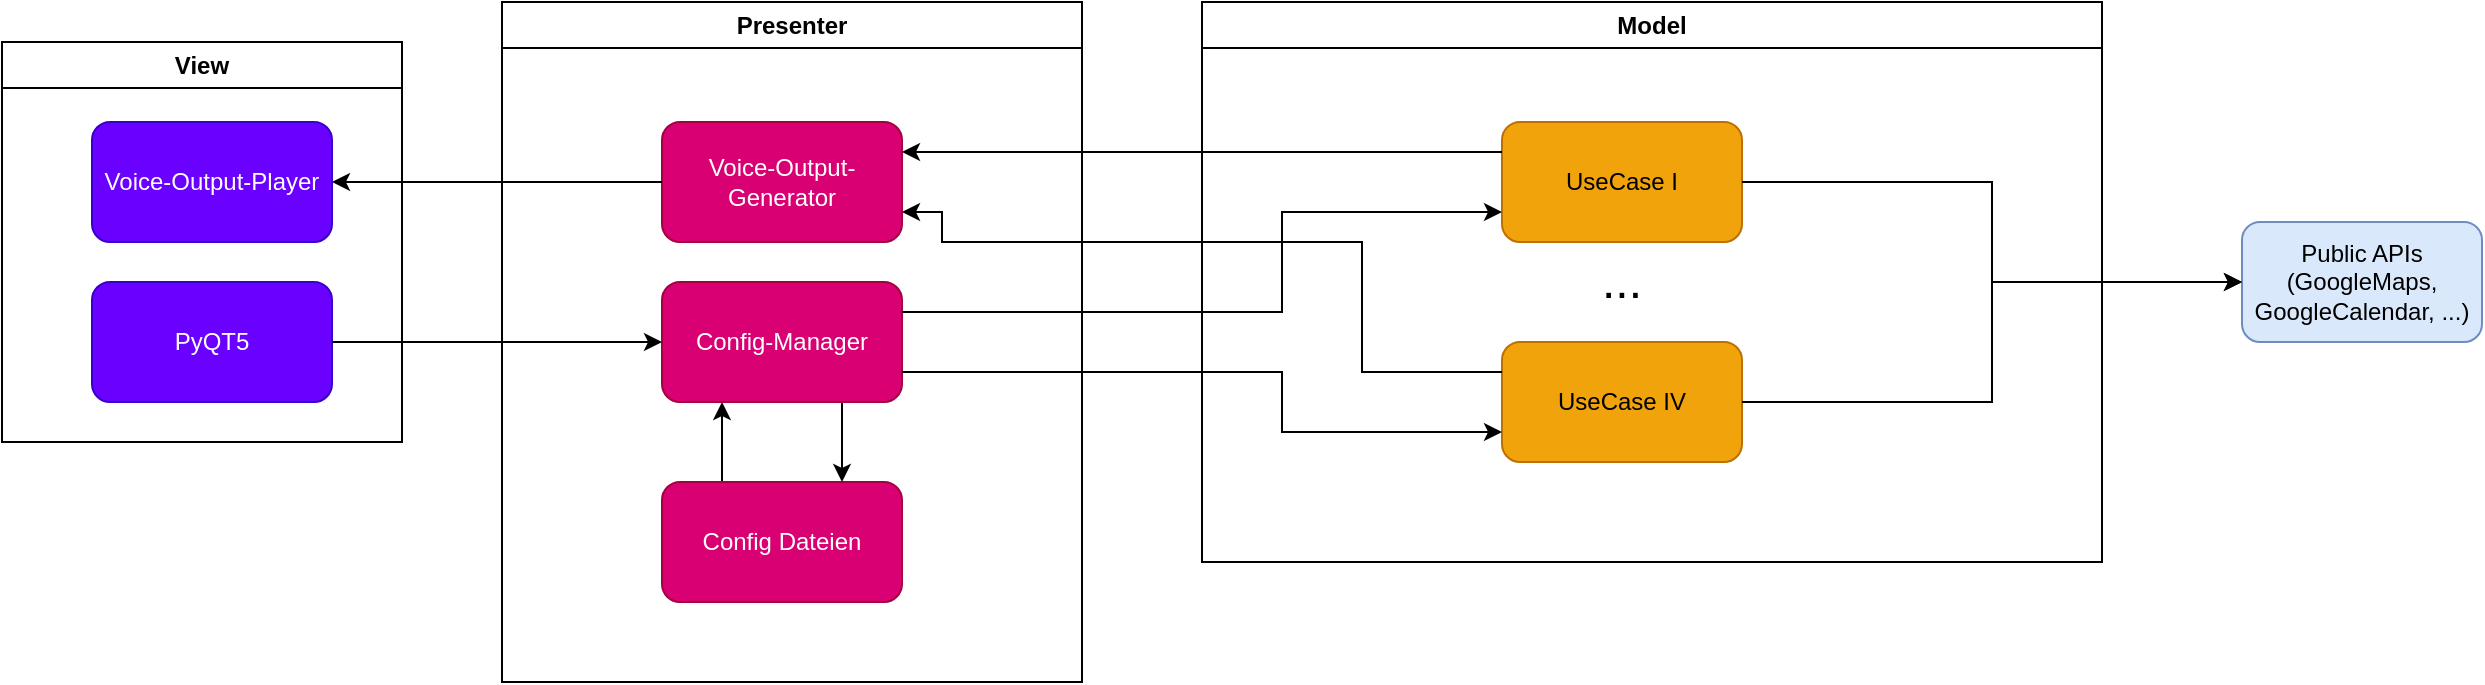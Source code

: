 <mxfile version="24.7.17">
  <diagram name="Page-1" id="mZzKJ1FoavuPKzW_0s7d">
    <mxGraphModel dx="733" dy="364" grid="1" gridSize="10" guides="1" tooltips="1" connect="1" arrows="1" fold="1" page="1" pageScale="1" pageWidth="850" pageHeight="1100" math="0" shadow="0">
      <root>
        <mxCell id="0" />
        <mxCell id="1" parent="0" />
        <mxCell id="AIDaJW9LgL59vlDi-E3T-1" value="View" style="swimlane;whiteSpace=wrap;html=1;" parent="1" vertex="1">
          <mxGeometry x="100" y="40" width="200" height="200" as="geometry" />
        </mxCell>
        <mxCell id="AIDaJW9LgL59vlDi-E3T-3" value="PyQT5" style="rounded=1;whiteSpace=wrap;html=1;fillColor=#6a00ff;fontColor=#ffffff;strokeColor=#3700CC;" parent="AIDaJW9LgL59vlDi-E3T-1" vertex="1">
          <mxGeometry x="45" y="120" width="120" height="60" as="geometry" />
        </mxCell>
        <mxCell id="AIDaJW9LgL59vlDi-E3T-4" value="Voice-Output-Player" style="rounded=1;whiteSpace=wrap;html=1;fillColor=#6a00ff;strokeColor=#3700CC;fontColor=#ffffff;" parent="AIDaJW9LgL59vlDi-E3T-1" vertex="1">
          <mxGeometry x="45" y="40" width="120" height="60" as="geometry" />
        </mxCell>
        <mxCell id="AIDaJW9LgL59vlDi-E3T-2" value="Model" style="swimlane;whiteSpace=wrap;html=1;startSize=23;" parent="1" vertex="1">
          <mxGeometry x="700" y="20" width="450" height="280" as="geometry" />
        </mxCell>
        <mxCell id="AIDaJW9LgL59vlDi-E3T-6" value="UseCase I" style="rounded=1;whiteSpace=wrap;html=1;fillColor=#f0a30a;strokeColor=#BD7000;fontColor=#000000;" parent="AIDaJW9LgL59vlDi-E3T-2" vertex="1">
          <mxGeometry x="150" y="60" width="120" height="60" as="geometry" />
        </mxCell>
        <mxCell id="AIDaJW9LgL59vlDi-E3T-8" value="&lt;font style=&quot;font-size: 24px;&quot;&gt;...&lt;/font&gt;" style="text;html=1;align=center;verticalAlign=middle;whiteSpace=wrap;rounded=0;" parent="AIDaJW9LgL59vlDi-E3T-2" vertex="1">
          <mxGeometry x="180" y="125" width="60" height="30" as="geometry" />
        </mxCell>
        <mxCell id="AIDaJW9LgL59vlDi-E3T-9" value="UseCase IV" style="rounded=1;whiteSpace=wrap;html=1;fillColor=#f0a30a;strokeColor=#BD7000;fontColor=#000000;" parent="AIDaJW9LgL59vlDi-E3T-2" vertex="1">
          <mxGeometry x="150" y="170" width="120" height="60" as="geometry" />
        </mxCell>
        <mxCell id="AIDaJW9LgL59vlDi-E3T-5" value="Public APIs&lt;br&gt;(GoogleMaps, GoogleCalendar, ...)" style="rounded=1;whiteSpace=wrap;html=1;fillColor=#dae8fc;strokeColor=#6c8ebf;" parent="1" vertex="1">
          <mxGeometry x="1220" y="130" width="120" height="60" as="geometry" />
        </mxCell>
        <mxCell id="AIDaJW9LgL59vlDi-E3T-10" style="edgeStyle=orthogonalEdgeStyle;rounded=0;orthogonalLoop=1;jettySize=auto;html=1;exitX=1;exitY=0.5;exitDx=0;exitDy=0;entryX=0;entryY=0.5;entryDx=0;entryDy=0;" parent="1" source="AIDaJW9LgL59vlDi-E3T-6" target="AIDaJW9LgL59vlDi-E3T-5" edge="1">
          <mxGeometry relative="1" as="geometry" />
        </mxCell>
        <mxCell id="AIDaJW9LgL59vlDi-E3T-11" style="edgeStyle=orthogonalEdgeStyle;rounded=0;orthogonalLoop=1;jettySize=auto;html=1;exitX=1;exitY=0.5;exitDx=0;exitDy=0;entryX=0;entryY=0.5;entryDx=0;entryDy=0;" parent="1" source="AIDaJW9LgL59vlDi-E3T-9" target="AIDaJW9LgL59vlDi-E3T-5" edge="1">
          <mxGeometry relative="1" as="geometry" />
        </mxCell>
        <mxCell id="AIDaJW9LgL59vlDi-E3T-26" value="Presenter" style="swimlane;whiteSpace=wrap;html=1;" parent="1" vertex="1">
          <mxGeometry x="350" y="20" width="290" height="340" as="geometry" />
        </mxCell>
        <mxCell id="AIDaJW9LgL59vlDi-E3T-36" style="edgeStyle=orthogonalEdgeStyle;rounded=0;orthogonalLoop=1;jettySize=auto;html=1;exitX=0.25;exitY=0;exitDx=0;exitDy=0;entryX=0.25;entryY=1;entryDx=0;entryDy=0;" parent="AIDaJW9LgL59vlDi-E3T-26" source="AIDaJW9LgL59vlDi-E3T-20" target="AIDaJW9LgL59vlDi-E3T-27" edge="1">
          <mxGeometry relative="1" as="geometry" />
        </mxCell>
        <mxCell id="AIDaJW9LgL59vlDi-E3T-20" value="Config Dateien" style="rounded=1;whiteSpace=wrap;html=1;fillColor=#d80073;strokeColor=#A50040;fontColor=#ffffff;" parent="AIDaJW9LgL59vlDi-E3T-26" vertex="1">
          <mxGeometry x="80" y="240" width="120" height="60" as="geometry" />
        </mxCell>
        <mxCell id="WgUExMa6hBDIJFevQRkU-15" style="edgeStyle=orthogonalEdgeStyle;rounded=0;orthogonalLoop=1;jettySize=auto;html=1;exitX=0.75;exitY=1;exitDx=0;exitDy=0;entryX=0.75;entryY=0;entryDx=0;entryDy=0;" edge="1" parent="AIDaJW9LgL59vlDi-E3T-26" source="AIDaJW9LgL59vlDi-E3T-27" target="AIDaJW9LgL59vlDi-E3T-20">
          <mxGeometry relative="1" as="geometry" />
        </mxCell>
        <mxCell id="AIDaJW9LgL59vlDi-E3T-27" value="Config-Manager" style="rounded=1;whiteSpace=wrap;html=1;fillColor=#d80073;fontColor=#ffffff;strokeColor=#A50040;" parent="AIDaJW9LgL59vlDi-E3T-26" vertex="1">
          <mxGeometry x="80" y="140" width="120" height="60" as="geometry" />
        </mxCell>
        <mxCell id="WgUExMa6hBDIJFevQRkU-2" value="Voice-Output-Generator" style="rounded=1;whiteSpace=wrap;html=1;fillColor=#d80073;fontColor=#ffffff;strokeColor=#A50040;" vertex="1" parent="AIDaJW9LgL59vlDi-E3T-26">
          <mxGeometry x="80" y="60" width="120" height="60" as="geometry" />
        </mxCell>
        <mxCell id="AIDaJW9LgL59vlDi-E3T-29" style="edgeStyle=orthogonalEdgeStyle;rounded=0;orthogonalLoop=1;jettySize=auto;html=1;exitX=1;exitY=0.5;exitDx=0;exitDy=0;entryX=0;entryY=0.5;entryDx=0;entryDy=0;" parent="1" source="AIDaJW9LgL59vlDi-E3T-3" target="AIDaJW9LgL59vlDi-E3T-27" edge="1">
          <mxGeometry relative="1" as="geometry" />
        </mxCell>
        <mxCell id="WgUExMa6hBDIJFevQRkU-6" style="edgeStyle=orthogonalEdgeStyle;rounded=0;orthogonalLoop=1;jettySize=auto;html=1;exitX=0;exitY=0.5;exitDx=0;exitDy=0;entryX=1;entryY=0.5;entryDx=0;entryDy=0;" edge="1" parent="1" source="WgUExMa6hBDIJFevQRkU-2" target="AIDaJW9LgL59vlDi-E3T-4">
          <mxGeometry relative="1" as="geometry" />
        </mxCell>
        <mxCell id="WgUExMa6hBDIJFevQRkU-11" style="edgeStyle=orthogonalEdgeStyle;rounded=0;orthogonalLoop=1;jettySize=auto;html=1;exitX=0;exitY=0.25;exitDx=0;exitDy=0;entryX=1;entryY=0.25;entryDx=0;entryDy=0;" edge="1" parent="1" source="AIDaJW9LgL59vlDi-E3T-6" target="WgUExMa6hBDIJFevQRkU-2">
          <mxGeometry relative="1" as="geometry" />
        </mxCell>
        <mxCell id="WgUExMa6hBDIJFevQRkU-12" style="edgeStyle=orthogonalEdgeStyle;rounded=0;orthogonalLoop=1;jettySize=auto;html=1;exitX=0;exitY=0.25;exitDx=0;exitDy=0;entryX=1;entryY=0.75;entryDx=0;entryDy=0;" edge="1" parent="1" source="AIDaJW9LgL59vlDi-E3T-9" target="WgUExMa6hBDIJFevQRkU-2">
          <mxGeometry relative="1" as="geometry">
            <Array as="points">
              <mxPoint x="780" y="205" />
              <mxPoint x="780" y="140" />
              <mxPoint x="570" y="140" />
              <mxPoint x="570" y="125" />
            </Array>
          </mxGeometry>
        </mxCell>
        <mxCell id="WgUExMa6hBDIJFevQRkU-13" style="edgeStyle=orthogonalEdgeStyle;rounded=0;orthogonalLoop=1;jettySize=auto;html=1;exitX=1;exitY=0.25;exitDx=0;exitDy=0;entryX=0;entryY=0.75;entryDx=0;entryDy=0;" edge="1" parent="1" source="AIDaJW9LgL59vlDi-E3T-27" target="AIDaJW9LgL59vlDi-E3T-6">
          <mxGeometry relative="1" as="geometry">
            <Array as="points">
              <mxPoint x="740" y="175" />
              <mxPoint x="740" y="125" />
            </Array>
          </mxGeometry>
        </mxCell>
        <mxCell id="WgUExMa6hBDIJFevQRkU-14" style="edgeStyle=orthogonalEdgeStyle;rounded=0;orthogonalLoop=1;jettySize=auto;html=1;exitX=1;exitY=0.75;exitDx=0;exitDy=0;entryX=0;entryY=0.75;entryDx=0;entryDy=0;" edge="1" parent="1" source="AIDaJW9LgL59vlDi-E3T-27" target="AIDaJW9LgL59vlDi-E3T-9">
          <mxGeometry relative="1" as="geometry">
            <Array as="points">
              <mxPoint x="740" y="205" />
              <mxPoint x="740" y="235" />
            </Array>
          </mxGeometry>
        </mxCell>
      </root>
    </mxGraphModel>
  </diagram>
</mxfile>
